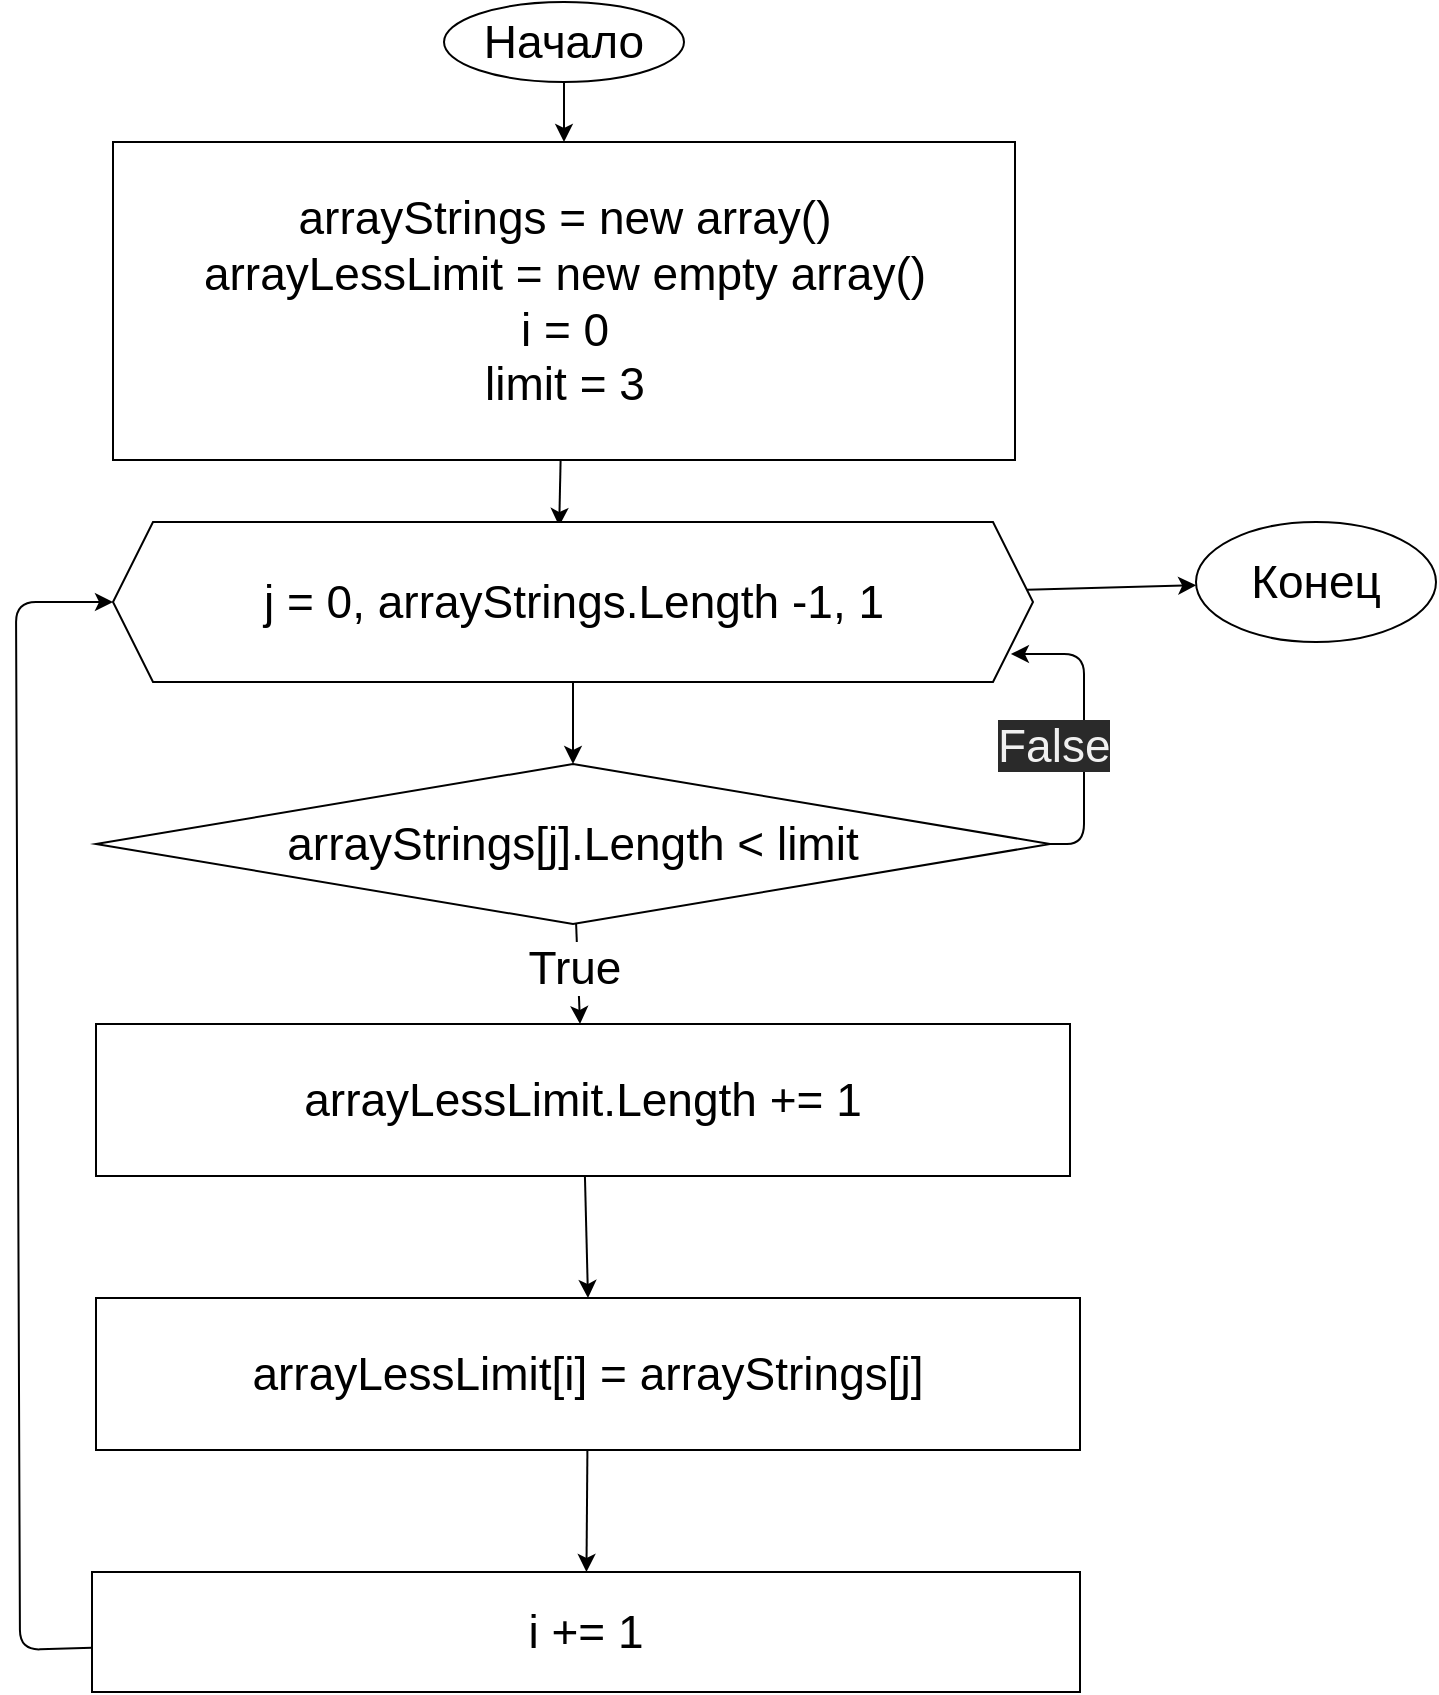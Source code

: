 <mxfile>
    <diagram id="xWKiZY4rUabEFOzHTAAc" name="Page-1">
        <mxGraphModel dx="889" dy="432" grid="1" gridSize="10" guides="1" tooltips="1" connect="1" arrows="1" fold="1" page="1" pageScale="1" pageWidth="827" pageHeight="1169" math="0" shadow="0">
            <root>
                <mxCell id="0"/>
                <mxCell id="1" parent="0"/>
                <mxCell id="2" value="" style="edgeStyle=none;html=1;fontSize=23;exitX=0.5;exitY=1;exitDx=0;exitDy=0;" edge="1" parent="1" target="4" source="20">
                    <mxGeometry relative="1" as="geometry">
                        <mxPoint x="354" y="50" as="sourcePoint"/>
                    </mxGeometry>
                </mxCell>
                <mxCell id="3" value="" style="edgeStyle=none;html=1;fontSize=23;entryX=0.485;entryY=0.025;entryDx=0;entryDy=0;entryPerimeter=0;" edge="1" parent="1" source="4" target="18">
                    <mxGeometry relative="1" as="geometry">
                        <mxPoint x="356" y="294" as="targetPoint"/>
                    </mxGeometry>
                </mxCell>
                <mxCell id="4" value="arrayStrings = new array()&lt;br&gt;&lt;div style=&quot;color: rgb(212 , 212 , 212) ; background-color: rgb(30 , 30 , 30) ; font-family: &amp;#34;consolas&amp;#34; , &amp;#34;courier new&amp;#34; , monospace ; font-size: 14px ; line-height: 19px&quot;&gt;&lt;/div&gt;arrayLessLimit = new empty array()&lt;br&gt;i = 0&lt;br&gt;limit = 3" style="whiteSpace=wrap;html=1;fontSize=23;" vertex="1" parent="1">
                    <mxGeometry x="138.5" y="160" width="451" height="159" as="geometry"/>
                </mxCell>
                <mxCell id="5" value="" style="edgeStyle=none;html=1;fontSize=23;" edge="1" parent="1" source="8" target="10">
                    <mxGeometry relative="1" as="geometry"/>
                </mxCell>
                <mxCell id="6" value="True" style="edgeLabel;html=1;align=center;verticalAlign=middle;resizable=0;points=[];fontSize=23;" vertex="1" connectable="0" parent="5">
                    <mxGeometry x="-0.126" y="-2" relative="1" as="geometry">
                        <mxPoint as="offset"/>
                    </mxGeometry>
                </mxCell>
                <mxCell id="7" style="edgeStyle=none;html=1;exitX=1;exitY=0.5;exitDx=0;exitDy=0;entryX=0.976;entryY=0.825;entryDx=0;entryDy=0;entryPerimeter=0;" edge="1" parent="1" source="8" target="18">
                    <mxGeometry relative="1" as="geometry">
                        <mxPoint x="593" y="393" as="targetPoint"/>
                        <Array as="points">
                            <mxPoint x="624" y="511"/>
                            <mxPoint x="624" y="416"/>
                        </Array>
                    </mxGeometry>
                </mxCell>
                <mxCell id="8" value="arrayStrings[j].Length &amp;lt; limit" style="rhombus;whiteSpace=wrap;html=1;fontSize=23;" vertex="1" parent="1">
                    <mxGeometry x="130" y="471" width="477" height="80" as="geometry"/>
                </mxCell>
                <mxCell id="9" value="" style="edgeStyle=none;html=1;fontSize=23;entryX=0.5;entryY=0;entryDx=0;entryDy=0;" edge="1" parent="1" source="10" target="14">
                    <mxGeometry relative="1" as="geometry"/>
                </mxCell>
                <mxCell id="10" value="arrayLessLimit.Length += 1" style="whiteSpace=wrap;html=1;fontSize=23;" vertex="1" parent="1">
                    <mxGeometry x="130" y="601" width="487" height="76" as="geometry"/>
                </mxCell>
                <mxCell id="11" style="edgeStyle=none;html=1;fontSize=23;entryX=0;entryY=0.5;entryDx=0;entryDy=0;" edge="1" parent="1" source="12" target="18">
                    <mxGeometry relative="1" as="geometry">
                        <mxPoint x="354" y="268" as="targetPoint"/>
                        <Array as="points">
                            <mxPoint x="92" y="914"/>
                            <mxPoint x="90" y="390"/>
                        </Array>
                    </mxGeometry>
                </mxCell>
                <mxCell id="12" value="i += 1" style="whiteSpace=wrap;html=1;fontSize=23;" vertex="1" parent="1">
                    <mxGeometry x="128" y="875" width="494" height="60" as="geometry"/>
                </mxCell>
                <mxCell id="13" value="Конец" style="ellipse;whiteSpace=wrap;html=1;fontSize=23;" vertex="1" parent="1">
                    <mxGeometry x="680" y="350" width="120" height="60" as="geometry"/>
                </mxCell>
                <mxCell id="14" value="arrayLessLimit[i] = arrayStrings[j]" style="whiteSpace=wrap;html=1;fontSize=23;" vertex="1" parent="1">
                    <mxGeometry x="130" y="738" width="492" height="76" as="geometry"/>
                </mxCell>
                <mxCell id="15" value="" style="edgeStyle=none;html=1;fontSize=23;" edge="1" parent="1" source="14" target="12">
                    <mxGeometry relative="1" as="geometry">
                        <mxPoint x="363.579" y="514" as="sourcePoint"/>
                        <mxPoint x="233" y="682" as="targetPoint"/>
                    </mxGeometry>
                </mxCell>
                <mxCell id="16" value="" style="edgeStyle=none;html=1;" edge="1" parent="1" source="18" target="13">
                    <mxGeometry relative="1" as="geometry"/>
                </mxCell>
                <mxCell id="17" value="" style="edgeStyle=none;html=1;" edge="1" parent="1" source="18" target="8">
                    <mxGeometry relative="1" as="geometry"/>
                </mxCell>
                <mxCell id="18" value="&lt;span style=&quot;font-size: 23px&quot;&gt;j = 0,&amp;nbsp;&lt;/span&gt;&lt;span style=&quot;font-size: 23px&quot;&gt;arrayStrings.Length -1, 1&lt;/span&gt;" style="shape=hexagon;perimeter=hexagonPerimeter2;whiteSpace=wrap;html=1;fixedSize=1;" vertex="1" parent="1">
                    <mxGeometry x="138.5" y="350" width="460" height="80" as="geometry"/>
                </mxCell>
                <mxCell id="19" value="&lt;span style=&quot;color: rgb(240 , 240 , 240) ; font-family: &amp;#34;helvetica&amp;#34; ; font-size: 23px ; font-style: normal ; font-weight: 400 ; letter-spacing: normal ; text-align: center ; text-indent: 0px ; text-transform: none ; word-spacing: 0px ; background-color: rgb(42 , 42 , 42) ; display: inline ; float: none&quot;&gt;False&lt;/span&gt;" style="text;whiteSpace=wrap;html=1;" vertex="1" parent="1">
                    <mxGeometry x="579" y="442" width="65" height="31" as="geometry"/>
                </mxCell>
                <mxCell id="20" value="Начало" style="ellipse;whiteSpace=wrap;html=1;fontSize=23;" vertex="1" parent="1">
                    <mxGeometry x="304" y="90" width="120" height="40" as="geometry"/>
                </mxCell>
            </root>
        </mxGraphModel>
    </diagram>
</mxfile>